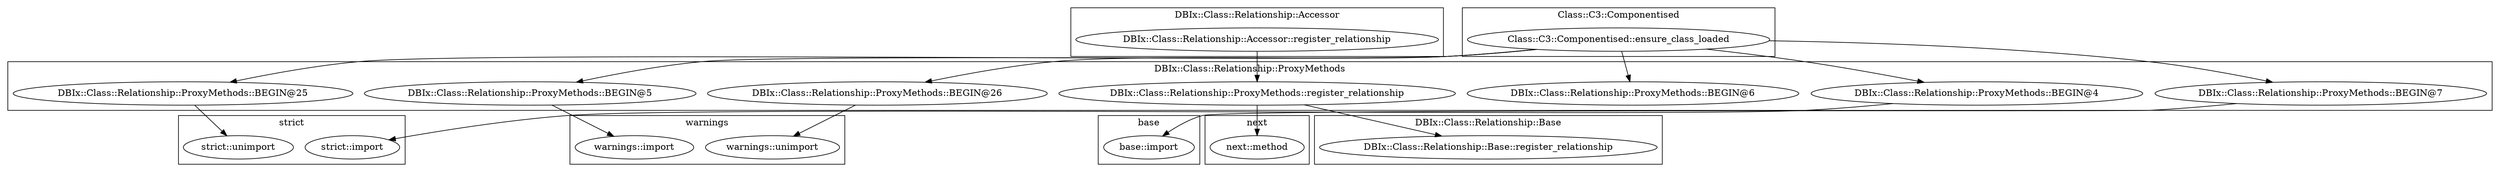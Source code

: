 digraph {
graph [overlap=false]
subgraph cluster_DBIx_Class_Relationship_Accessor {
	label="DBIx::Class::Relationship::Accessor";
	"DBIx::Class::Relationship::Accessor::register_relationship";
}
subgraph cluster_base {
	label="base";
	"base::import";
}
subgraph cluster_Class_C3_Componentised {
	label="Class::C3::Componentised";
	"Class::C3::Componentised::ensure_class_loaded";
}
subgraph cluster_warnings {
	label="warnings";
	"warnings::unimport";
	"warnings::import";
}
subgraph cluster_next {
	label="next";
	"next::method";
}
subgraph cluster_DBIx_Class_Relationship_ProxyMethods {
	label="DBIx::Class::Relationship::ProxyMethods";
	"DBIx::Class::Relationship::ProxyMethods::BEGIN@25";
	"DBIx::Class::Relationship::ProxyMethods::BEGIN@5";
	"DBIx::Class::Relationship::ProxyMethods::BEGIN@26";
	"DBIx::Class::Relationship::ProxyMethods::BEGIN@6";
	"DBIx::Class::Relationship::ProxyMethods::BEGIN@4";
	"DBIx::Class::Relationship::ProxyMethods::BEGIN@7";
	"DBIx::Class::Relationship::ProxyMethods::register_relationship";
}
subgraph cluster_strict {
	label="strict";
	"strict::import";
	"strict::unimport";
}
subgraph cluster_DBIx_Class_Relationship_Base {
	label="DBIx::Class::Relationship::Base";
	"DBIx::Class::Relationship::Base::register_relationship";
}
"DBIx::Class::Relationship::ProxyMethods::register_relationship" -> "DBIx::Class::Relationship::Base::register_relationship";
"Class::C3::Componentised::ensure_class_loaded" -> "DBIx::Class::Relationship::ProxyMethods::BEGIN@6";
"DBIx::Class::Relationship::Accessor::register_relationship" -> "DBIx::Class::Relationship::ProxyMethods::register_relationship";
"Class::C3::Componentised::ensure_class_loaded" -> "DBIx::Class::Relationship::ProxyMethods::BEGIN@5";
"DBIx::Class::Relationship::ProxyMethods::BEGIN@25" -> "strict::unimport";
"DBIx::Class::Relationship::ProxyMethods::BEGIN@7" -> "base::import";
"DBIx::Class::Relationship::ProxyMethods::BEGIN@5" -> "warnings::import";
"DBIx::Class::Relationship::ProxyMethods::BEGIN@4" -> "strict::import";
"DBIx::Class::Relationship::ProxyMethods::BEGIN@26" -> "warnings::unimport";
"Class::C3::Componentised::ensure_class_loaded" -> "DBIx::Class::Relationship::ProxyMethods::BEGIN@4";
"Class::C3::Componentised::ensure_class_loaded" -> "DBIx::Class::Relationship::ProxyMethods::BEGIN@26";
"DBIx::Class::Relationship::ProxyMethods::register_relationship" -> "next::method";
"Class::C3::Componentised::ensure_class_loaded" -> "DBIx::Class::Relationship::ProxyMethods::BEGIN@7";
"Class::C3::Componentised::ensure_class_loaded" -> "DBIx::Class::Relationship::ProxyMethods::BEGIN@25";
}
